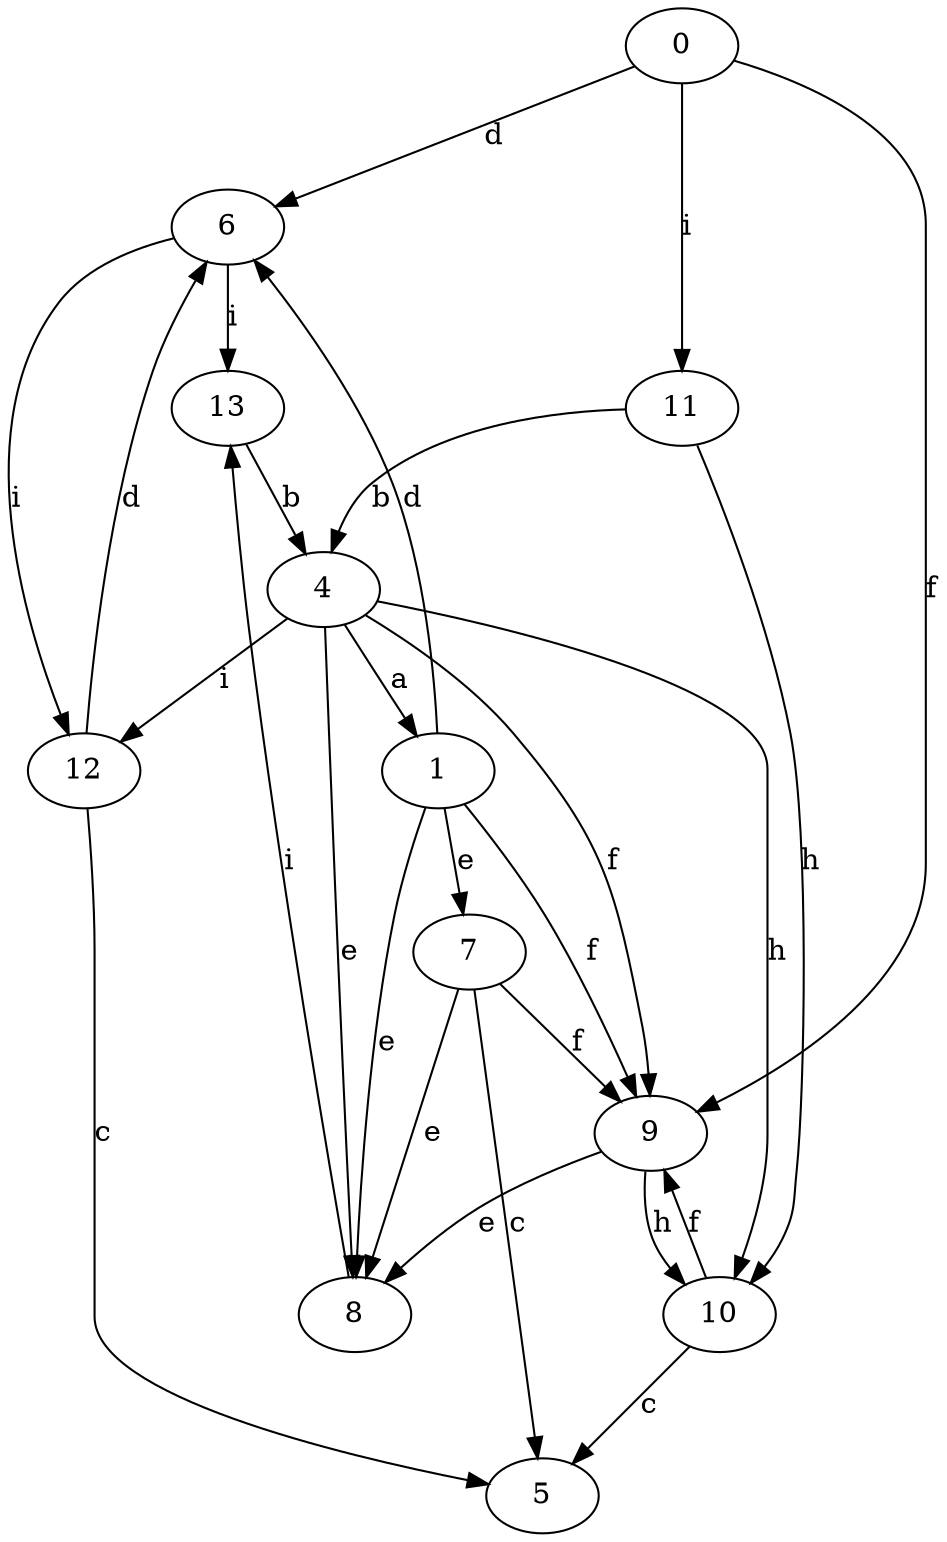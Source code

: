 strict digraph  {
0;
1;
4;
5;
6;
7;
8;
9;
10;
11;
12;
13;
0 -> 6  [label=d];
0 -> 9  [label=f];
0 -> 11  [label=i];
1 -> 6  [label=d];
1 -> 7  [label=e];
1 -> 8  [label=e];
1 -> 9  [label=f];
4 -> 1  [label=a];
4 -> 8  [label=e];
4 -> 9  [label=f];
4 -> 10  [label=h];
4 -> 12  [label=i];
6 -> 12  [label=i];
6 -> 13  [label=i];
7 -> 5  [label=c];
7 -> 8  [label=e];
7 -> 9  [label=f];
8 -> 13  [label=i];
9 -> 8  [label=e];
9 -> 10  [label=h];
10 -> 5  [label=c];
10 -> 9  [label=f];
11 -> 4  [label=b];
11 -> 10  [label=h];
12 -> 5  [label=c];
12 -> 6  [label=d];
13 -> 4  [label=b];
}
